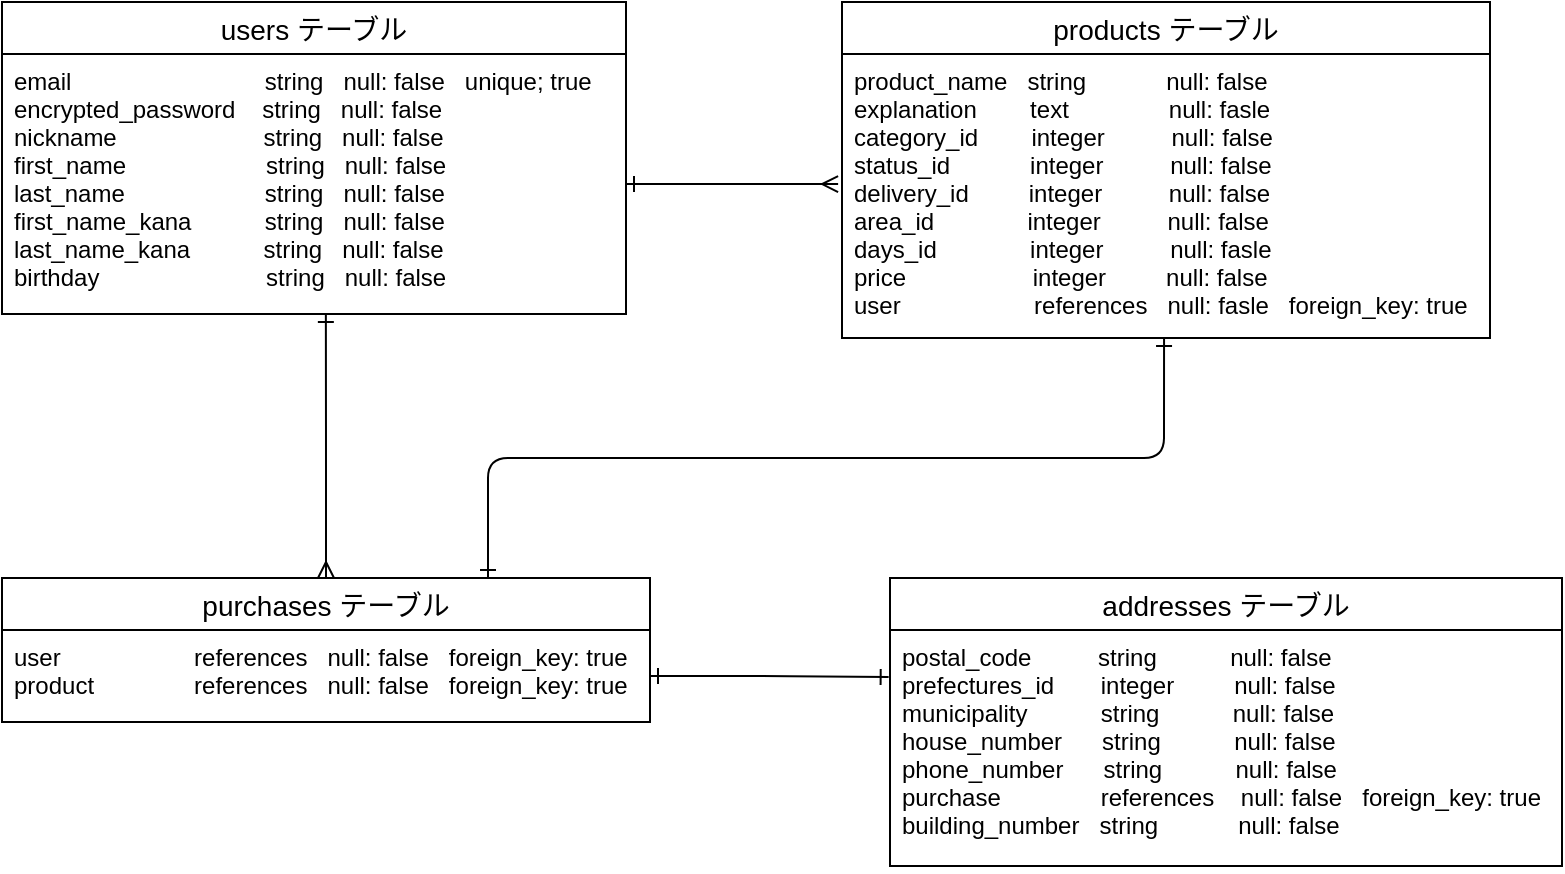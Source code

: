 <mxfile version="13.6.5">
    <diagram id="uKljOXU6zLsh2HpS8qwm" name="ページ1">
        <mxGraphModel dx="607" dy="567" grid="1" gridSize="12" guides="1" tooltips="1" connect="1" arrows="1" fold="1" page="1" pageScale="1" pageWidth="827" pageHeight="1169" math="0" shadow="0">
            <root>
                <mxCell id="0"/>
                <mxCell id="1" parent="0"/>
                <mxCell id="127" value="users テーブル" style="swimlane;fontStyle=0;childLayout=stackLayout;horizontal=1;startSize=26;horizontalStack=0;resizeParent=1;resizeParentMax=0;resizeLast=0;collapsible=1;marginBottom=0;align=center;fontSize=14;rounded=0;sketch=0;" vertex="1" parent="1">
                    <mxGeometry x="24" y="48" width="312" height="156" as="geometry"/>
                </mxCell>
                <mxCell id="128" value="email                             string   null: false   unique; true&#10;encrypted_password    string   null: false&#10;nickname                      string   null: false&#10;first_name                     string   null: false&#10;last_name                     string   null: false&#10;first_name_kana           string   null: false&#10;last_name_kana           string   null: false&#10;birthday                         string   null: false" style="text;strokeColor=none;fillColor=none;spacingLeft=4;spacingRight=4;overflow=hidden;rotatable=0;points=[[0,0.5],[1,0.5]];portConstraint=eastwest;fontSize=12;" vertex="1" parent="127">
                    <mxGeometry y="26" width="312" height="130" as="geometry"/>
                </mxCell>
                <mxCell id="148" style="edgeStyle=orthogonalEdgeStyle;curved=0;rounded=1;sketch=0;orthogonalLoop=1;jettySize=auto;html=1;exitX=0.5;exitY=0;exitDx=0;exitDy=0;entryX=0.519;entryY=1;entryDx=0;entryDy=0;entryPerimeter=0;startArrow=ERmany;startFill=0;endArrow=ERone;endFill=0;" edge="1" parent="1" source="134" target="128">
                    <mxGeometry relative="1" as="geometry"/>
                </mxCell>
                <mxCell id="151" style="edgeStyle=orthogonalEdgeStyle;curved=0;rounded=1;sketch=0;orthogonalLoop=1;jettySize=auto;html=1;exitX=0.75;exitY=0;exitDx=0;exitDy=0;entryX=0.497;entryY=1;entryDx=0;entryDy=0;entryPerimeter=0;startArrow=ERone;startFill=0;endArrow=ERone;endFill=0;" edge="1" parent="1" source="134" target="133">
                    <mxGeometry relative="1" as="geometry"/>
                </mxCell>
                <mxCell id="134" value="purchases テーブル" style="swimlane;fontStyle=0;childLayout=stackLayout;horizontal=1;startSize=26;horizontalStack=0;resizeParent=1;resizeParentMax=0;resizeLast=0;collapsible=1;marginBottom=0;align=center;fontSize=14;rounded=0;sketch=0;" vertex="1" parent="1">
                    <mxGeometry x="24" y="336" width="324" height="72" as="geometry"/>
                </mxCell>
                <mxCell id="135" value="user                    references   null: false   foreign_key: true&#10;product               references   null: false   foreign_key: true" style="text;strokeColor=none;fillColor=none;spacingLeft=4;spacingRight=4;overflow=hidden;rotatable=0;points=[[0,0.5],[1,0.5]];portConstraint=eastwest;fontSize=12;" vertex="1" parent="134">
                    <mxGeometry y="26" width="324" height="46" as="geometry"/>
                </mxCell>
                <mxCell id="142" style="edgeStyle=orthogonalEdgeStyle;curved=0;rounded=1;sketch=0;orthogonalLoop=1;jettySize=auto;html=1;exitX=1;exitY=0.5;exitDx=0;exitDy=0;entryX=-0.006;entryY=0.458;entryDx=0;entryDy=0;entryPerimeter=0;startArrow=ERone;startFill=0;endArrow=ERmany;endFill=0;" edge="1" parent="1" source="128" target="133">
                    <mxGeometry relative="1" as="geometry"/>
                </mxCell>
                <mxCell id="132" value="products テーブル" style="swimlane;fontStyle=0;childLayout=stackLayout;horizontal=1;startSize=26;horizontalStack=0;resizeParent=1;resizeParentMax=0;resizeLast=0;collapsible=1;marginBottom=0;align=center;fontSize=14;rounded=0;sketch=0;" vertex="1" parent="1">
                    <mxGeometry x="444" y="48" width="324" height="168" as="geometry"/>
                </mxCell>
                <mxCell id="133" value="product_name   string            null: false&#10;explanation        text               null: fasle&#10;category_id        integer          null: false&#10;status_id            integer          null: false&#10;delivery_id         integer          null: false&#10;area_id              integer          null: false&#10;days_id              integer          null: fasle&#10;price                   integer         null: false&#10;user                    references   null: fasle   foreign_key: true" style="text;fillColor=none;spacingLeft=4;spacingRight=4;overflow=hidden;rotatable=0;points=[[0,0.5],[1,0.5]];portConstraint=eastwest;fontSize=12;" vertex="1" parent="132">
                    <mxGeometry y="26" width="324" height="142" as="geometry"/>
                </mxCell>
                <mxCell id="138" value="addresses テーブル" style="swimlane;fontStyle=0;childLayout=stackLayout;horizontal=1;startSize=26;horizontalStack=0;resizeParent=1;resizeParentMax=0;resizeLast=0;collapsible=1;marginBottom=0;align=center;fontSize=14;rounded=0;sketch=0;" vertex="1" parent="1">
                    <mxGeometry x="468" y="336" width="336" height="144" as="geometry"/>
                </mxCell>
                <mxCell id="139" value="postal_code          string           null: false&#10;prefectures_id       integer         null: false&#10;municipality           string           null: false&#10;house_number      string           null: false&#10;phone_number      string           null: false&#10;purchase               references    null: false   foreign_key: true&#10;building_number   string            null: false" style="text;strokeColor=none;fillColor=none;spacingLeft=4;spacingRight=4;overflow=hidden;rotatable=0;points=[[0,0.5],[1,0.5]];portConstraint=eastwest;fontSize=12;" vertex="1" parent="138">
                    <mxGeometry y="26" width="336" height="118" as="geometry"/>
                </mxCell>
                <mxCell id="156" style="edgeStyle=orthogonalEdgeStyle;curved=0;rounded=1;sketch=0;orthogonalLoop=1;jettySize=auto;html=1;exitX=1;exitY=0.5;exitDx=0;exitDy=0;entryX=-0.002;entryY=0.199;entryDx=0;entryDy=0;entryPerimeter=0;startArrow=ERone;startFill=0;endArrow=ERone;endFill=0;" edge="1" parent="1" source="135" target="139">
                    <mxGeometry relative="1" as="geometry"/>
                </mxCell>
            </root>
        </mxGraphModel>
    </diagram>
</mxfile>